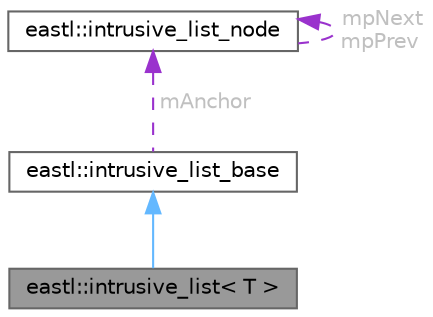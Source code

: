 digraph "eastl::intrusive_list&lt; T &gt;"
{
 // LATEX_PDF_SIZE
  bgcolor="transparent";
  edge [fontname=Helvetica,fontsize=10,labelfontname=Helvetica,labelfontsize=10];
  node [fontname=Helvetica,fontsize=10,shape=box,height=0.2,width=0.4];
  Node1 [id="Node000001",label="eastl::intrusive_list\< T \>",height=0.2,width=0.4,color="gray40", fillcolor="grey60", style="filled", fontcolor="black",tooltip=" "];
  Node2 -> Node1 [id="edge4_Node000001_Node000002",dir="back",color="steelblue1",style="solid",tooltip=" "];
  Node2 [id="Node000002",label="eastl::intrusive_list_base",height=0.2,width=0.4,color="gray40", fillcolor="white", style="filled",URL="$classeastl_1_1intrusive__list__base.html",tooltip=" "];
  Node3 -> Node2 [id="edge5_Node000002_Node000003",dir="back",color="darkorchid3",style="dashed",tooltip=" ",label=" mAnchor",fontcolor="grey" ];
  Node3 [id="Node000003",label="eastl::intrusive_list_node",height=0.2,width=0.4,color="gray40", fillcolor="white", style="filled",URL="$structeastl_1_1intrusive__list__node.html",tooltip=" "];
  Node3 -> Node3 [id="edge6_Node000003_Node000003",dir="back",color="darkorchid3",style="dashed",tooltip=" ",label=" mpNext\nmpPrev",fontcolor="grey" ];
}
